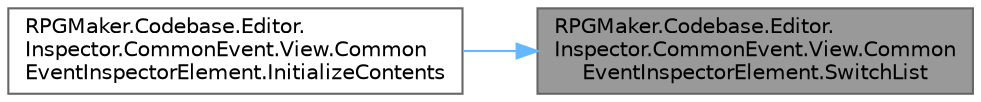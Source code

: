 digraph "RPGMaker.Codebase.Editor.Inspector.CommonEvent.View.CommonEventInspectorElement.SwitchList"
{
 // LATEX_PDF_SIZE
  bgcolor="transparent";
  edge [fontname=Helvetica,fontsize=10,labelfontname=Helvetica,labelfontsize=10];
  node [fontname=Helvetica,fontsize=10,shape=box,height=0.2,width=0.4];
  rankdir="RL";
  Node1 [id="Node000001",label="RPGMaker.Codebase.Editor.\lInspector.CommonEvent.View.Common\lEventInspectorElement.SwitchList",height=0.2,width=0.4,color="gray40", fillcolor="grey60", style="filled", fontcolor="black",tooltip=" "];
  Node1 -> Node2 [id="edge1_Node000001_Node000002",dir="back",color="steelblue1",style="solid",tooltip=" "];
  Node2 [id="Node000002",label="RPGMaker.Codebase.Editor.\lInspector.CommonEvent.View.Common\lEventInspectorElement.InitializeContents",height=0.2,width=0.4,color="grey40", fillcolor="white", style="filled",URL="$d7/df2/class_r_p_g_maker_1_1_codebase_1_1_editor_1_1_inspector_1_1_common_event_1_1_view_1_1_common_event_inspector_element.html#a067aa3716a5053dd8b542f0ecf37f2e6",tooltip="初期化処理"];
}
